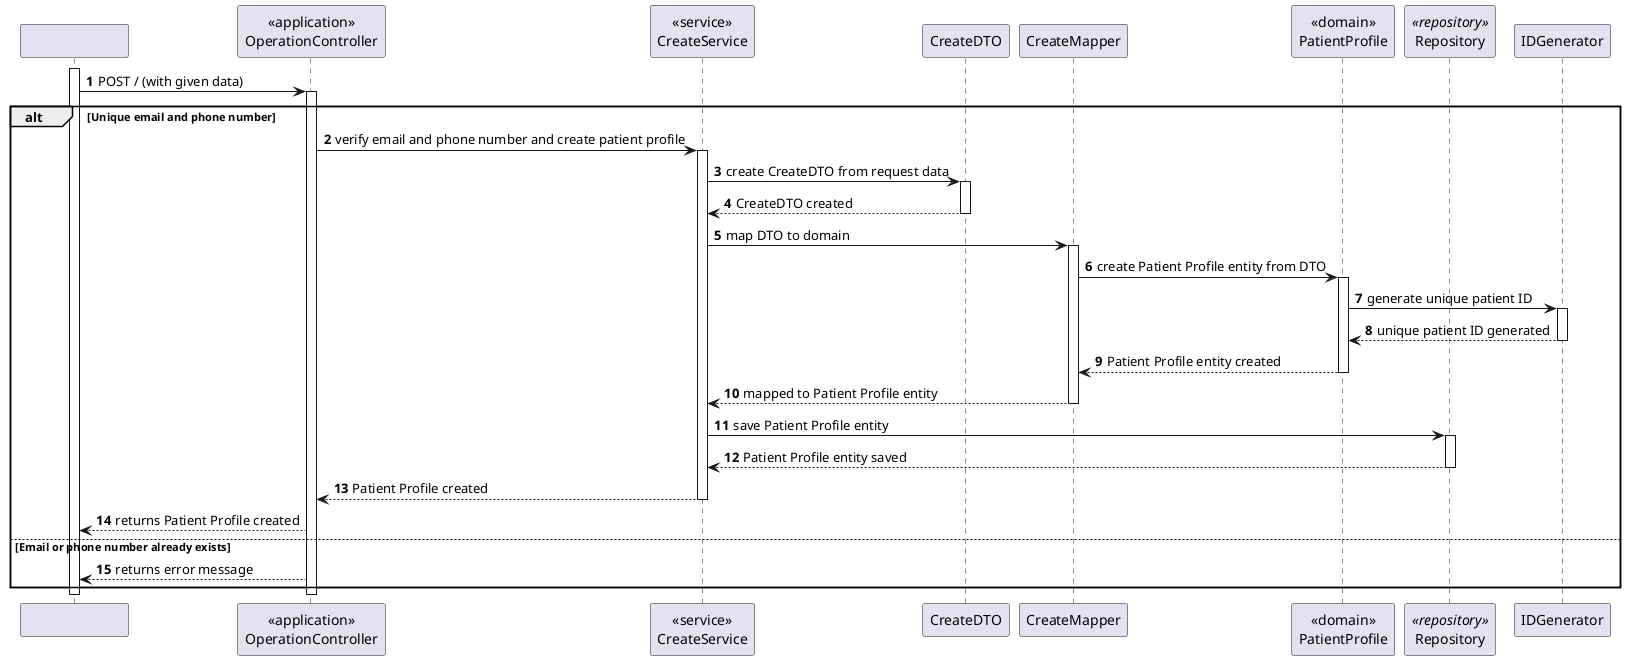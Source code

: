 ﻿@startuml
'https://plantuml.com/sequence-diagram

autonumber
participant "                          " as sys
participant "<<application>>\nOperationController" as ctrl
participant "<<service>>\nCreateService" as svc
participant "CreateDTO" as dto
participant "CreateMapper" as mapper
participant "<<domain>>\nPatientProfile" as profile
participant "Repository" as repo <<repository>>
participant "IDGenerator" as idGen

activate sys

sys -> ctrl: POST / (with given data)
activate ctrl

alt Unique email and phone number

  ctrl -> svc: verify email and phone number and create patient profile
  activate svc
    
  svc -> dto: create CreateDTO from request data
  activate dto
    
  dto --> svc: CreateDTO created
  deactivate dto
    
  svc -> mapper: map DTO to domain
  activate mapper
    
  mapper -> profile: create Patient Profile entity from DTO
  activate profile

  profile -> idGen: generate unique patient ID
  activate idGen
  
  idGen --> profile: unique patient ID generated
  deactivate idGen
        
  profile --> mapper: Patient Profile entity created
  deactivate profile
    
  mapper --> svc: mapped to Patient Profile entity
  deactivate mapper
    
  svc -> repo: save Patient Profile entity
  activate repo
    
  repo --> svc: Patient Profile entity saved
  deactivate repo
    
  svc --> ctrl: Patient Profile created
  deactivate svc
    
  ctrl --> sys: returns Patient Profile created
    
else Email or phone number already exists
  ctrl --> sys: returns error message
    
end

deactivate ctrl
deactivate sys

@enduml